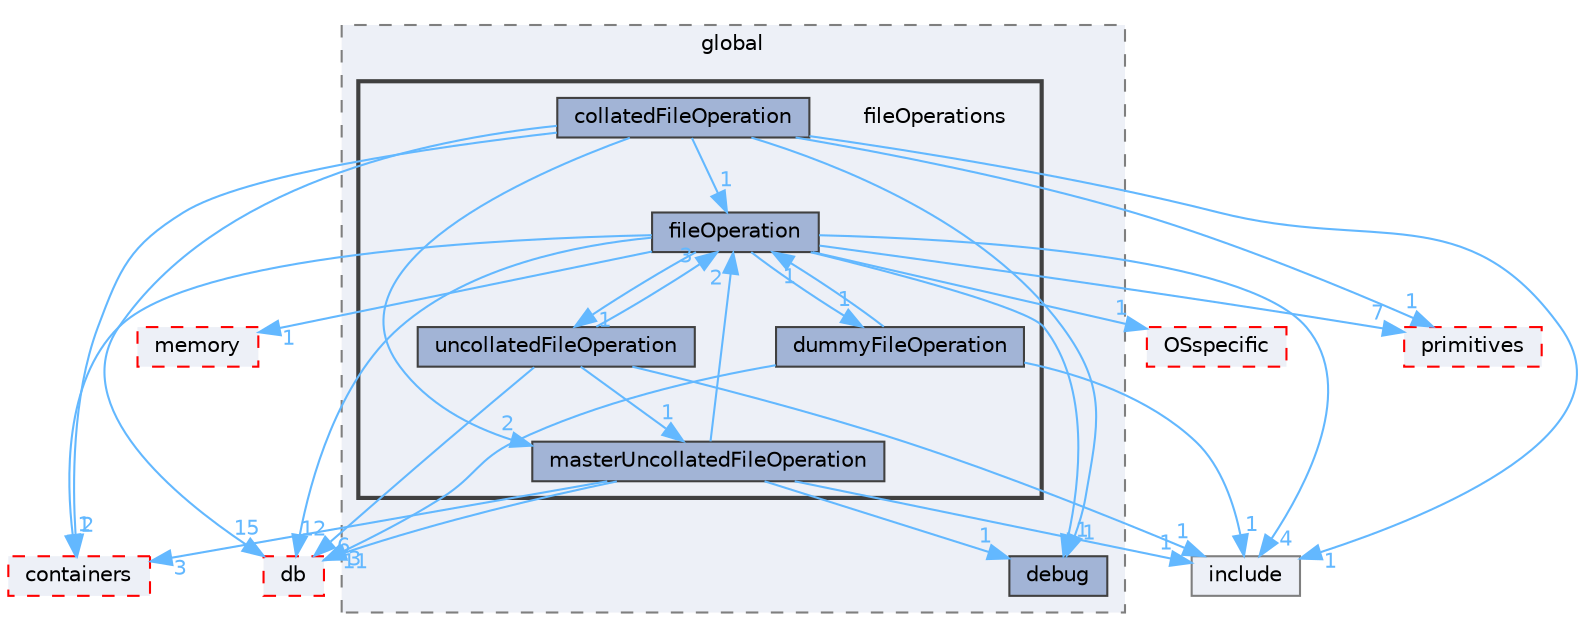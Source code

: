 digraph "src/OpenFOAM/global/fileOperations"
{
 // LATEX_PDF_SIZE
  bgcolor="transparent";
  edge [fontname=Helvetica,fontsize=10,labelfontname=Helvetica,labelfontsize=10];
  node [fontname=Helvetica,fontsize=10,shape=box,height=0.2,width=0.4];
  compound=true
  subgraph clusterdir_8583492183f4d27c76555f8f333dd07b {
    graph [ bgcolor="#edf0f7", pencolor="grey50", label="global", fontname=Helvetica,fontsize=10 style="filled,dashed", URL="dir_8583492183f4d27c76555f8f333dd07b.html",tooltip=""]
  dir_4f7b3d8a414cf437a62104bfc68c7f2f [label="debug", fillcolor="#a2b4d6", color="grey25", style="filled", URL="dir_4f7b3d8a414cf437a62104bfc68c7f2f.html",tooltip=""];
  subgraph clusterdir_dfe0dd853c2607dc9337b9936f8a32b0 {
    graph [ bgcolor="#edf0f7", pencolor="grey25", label="", fontname=Helvetica,fontsize=10 style="filled,bold", URL="dir_dfe0dd853c2607dc9337b9936f8a32b0.html",tooltip=""]
    dir_dfe0dd853c2607dc9337b9936f8a32b0 [shape=plaintext, label="fileOperations"];
  dir_4a792f938adaaec00f7f7813a243a406 [label="collatedFileOperation", fillcolor="#a2b4d6", color="grey25", style="filled", URL="dir_4a792f938adaaec00f7f7813a243a406.html",tooltip=""];
  dir_7d7c75c575738f9d8ff9749eb5e39ce2 [label="dummyFileOperation", fillcolor="#a2b4d6", color="grey25", style="filled", URL="dir_7d7c75c575738f9d8ff9749eb5e39ce2.html",tooltip=""];
  dir_e44a89c3d392fd15d8f270815456de0f [label="fileOperation", fillcolor="#a2b4d6", color="grey25", style="filled", URL="dir_e44a89c3d392fd15d8f270815456de0f.html",tooltip=""];
  dir_05402fc3129396956db6a925e0baa955 [label="masterUncollatedFileOperation", fillcolor="#a2b4d6", color="grey25", style="filled", URL="dir_05402fc3129396956db6a925e0baa955.html",tooltip=""];
  dir_5b44a5d477551c27a3d61d7ba5fa6bbb [label="uncollatedFileOperation", fillcolor="#a2b4d6", color="grey25", style="filled", URL="dir_5b44a5d477551c27a3d61d7ba5fa6bbb.html",tooltip=""];
  }
  }
  dir_19d0872053bde092be81d7fe3f56cbf7 [label="containers", fillcolor="#edf0f7", color="red", style="filled,dashed", URL="dir_19d0872053bde092be81d7fe3f56cbf7.html",tooltip=""];
  dir_1e7df7a7407fc4618be5c18f76eb7b99 [label="OSspecific", fillcolor="#edf0f7", color="red", style="filled,dashed", URL="dir_1e7df7a7407fc4618be5c18f76eb7b99.html",tooltip=""];
  dir_385a22dcc2f7120acb0f1a7a832b3b8d [label="memory", fillcolor="#edf0f7", color="red", style="filled,dashed", URL="dir_385a22dcc2f7120acb0f1a7a832b3b8d.html",tooltip=""];
  dir_3e50f45338116b169052b428016851aa [label="primitives", fillcolor="#edf0f7", color="red", style="filled,dashed", URL="dir_3e50f45338116b169052b428016851aa.html",tooltip=""];
  dir_63c634f7a7cfd679ac26c67fb30fc32f [label="db", fillcolor="#edf0f7", color="red", style="filled,dashed", URL="dir_63c634f7a7cfd679ac26c67fb30fc32f.html",tooltip=""];
  dir_e954e9f5966bc1c681a414ec8bd0ee15 [label="include", fillcolor="#edf0f7", color="grey50", style="filled", URL="dir_e954e9f5966bc1c681a414ec8bd0ee15.html",tooltip=""];
  dir_4a792f938adaaec00f7f7813a243a406->dir_05402fc3129396956db6a925e0baa955 [headlabel="2", labeldistance=1.5 headhref="dir_000535_002328.html" href="dir_000535_002328.html" color="steelblue1" fontcolor="steelblue1"];
  dir_4a792f938adaaec00f7f7813a243a406->dir_19d0872053bde092be81d7fe3f56cbf7 [headlabel="2", labeldistance=1.5 headhref="dir_000535_000669.html" href="dir_000535_000669.html" color="steelblue1" fontcolor="steelblue1"];
  dir_4a792f938adaaec00f7f7813a243a406->dir_3e50f45338116b169052b428016851aa [headlabel="1", labeldistance=1.5 headhref="dir_000535_003069.html" href="dir_000535_003069.html" color="steelblue1" fontcolor="steelblue1"];
  dir_4a792f938adaaec00f7f7813a243a406->dir_4f7b3d8a414cf437a62104bfc68c7f2f [headlabel="1", labeldistance=1.5 headhref="dir_000535_000825.html" href="dir_000535_000825.html" color="steelblue1" fontcolor="steelblue1"];
  dir_4a792f938adaaec00f7f7813a243a406->dir_63c634f7a7cfd679ac26c67fb30fc32f [headlabel="15", labeldistance=1.5 headhref="dir_000535_000817.html" href="dir_000535_000817.html" color="steelblue1" fontcolor="steelblue1"];
  dir_4a792f938adaaec00f7f7813a243a406->dir_e44a89c3d392fd15d8f270815456de0f [headlabel="1", labeldistance=1.5 headhref="dir_000535_001356.html" href="dir_000535_001356.html" color="steelblue1" fontcolor="steelblue1"];
  dir_4a792f938adaaec00f7f7813a243a406->dir_e954e9f5966bc1c681a414ec8bd0ee15 [headlabel="1", labeldistance=1.5 headhref="dir_000535_001804.html" href="dir_000535_001804.html" color="steelblue1" fontcolor="steelblue1"];
  dir_7d7c75c575738f9d8ff9749eb5e39ce2->dir_63c634f7a7cfd679ac26c67fb30fc32f [headlabel="3", labeldistance=1.5 headhref="dir_001070_000817.html" href="dir_001070_000817.html" color="steelblue1" fontcolor="steelblue1"];
  dir_7d7c75c575738f9d8ff9749eb5e39ce2->dir_e44a89c3d392fd15d8f270815456de0f [headlabel="1", labeldistance=1.5 headhref="dir_001070_001356.html" href="dir_001070_001356.html" color="steelblue1" fontcolor="steelblue1"];
  dir_7d7c75c575738f9d8ff9749eb5e39ce2->dir_e954e9f5966bc1c681a414ec8bd0ee15 [headlabel="1", labeldistance=1.5 headhref="dir_001070_001804.html" href="dir_001070_001804.html" color="steelblue1" fontcolor="steelblue1"];
  dir_e44a89c3d392fd15d8f270815456de0f->dir_19d0872053bde092be81d7fe3f56cbf7 [headlabel="1", labeldistance=1.5 headhref="dir_001356_000669.html" href="dir_001356_000669.html" color="steelblue1" fontcolor="steelblue1"];
  dir_e44a89c3d392fd15d8f270815456de0f->dir_1e7df7a7407fc4618be5c18f76eb7b99 [headlabel="1", labeldistance=1.5 headhref="dir_001356_002727.html" href="dir_001356_002727.html" color="steelblue1" fontcolor="steelblue1"];
  dir_e44a89c3d392fd15d8f270815456de0f->dir_385a22dcc2f7120acb0f1a7a832b3b8d [headlabel="1", labeldistance=1.5 headhref="dir_001356_002352.html" href="dir_001356_002352.html" color="steelblue1" fontcolor="steelblue1"];
  dir_e44a89c3d392fd15d8f270815456de0f->dir_3e50f45338116b169052b428016851aa [headlabel="7", labeldistance=1.5 headhref="dir_001356_003069.html" href="dir_001356_003069.html" color="steelblue1" fontcolor="steelblue1"];
  dir_e44a89c3d392fd15d8f270815456de0f->dir_4f7b3d8a414cf437a62104bfc68c7f2f [headlabel="1", labeldistance=1.5 headhref="dir_001356_000825.html" href="dir_001356_000825.html" color="steelblue1" fontcolor="steelblue1"];
  dir_e44a89c3d392fd15d8f270815456de0f->dir_5b44a5d477551c27a3d61d7ba5fa6bbb [headlabel="1", labeldistance=1.5 headhref="dir_001356_004190.html" href="dir_001356_004190.html" color="steelblue1" fontcolor="steelblue1"];
  dir_e44a89c3d392fd15d8f270815456de0f->dir_63c634f7a7cfd679ac26c67fb30fc32f [headlabel="12", labeldistance=1.5 headhref="dir_001356_000817.html" href="dir_001356_000817.html" color="steelblue1" fontcolor="steelblue1"];
  dir_e44a89c3d392fd15d8f270815456de0f->dir_7d7c75c575738f9d8ff9749eb5e39ce2 [headlabel="1", labeldistance=1.5 headhref="dir_001356_001070.html" href="dir_001356_001070.html" color="steelblue1" fontcolor="steelblue1"];
  dir_e44a89c3d392fd15d8f270815456de0f->dir_e954e9f5966bc1c681a414ec8bd0ee15 [headlabel="4", labeldistance=1.5 headhref="dir_001356_001804.html" href="dir_001356_001804.html" color="steelblue1" fontcolor="steelblue1"];
  dir_05402fc3129396956db6a925e0baa955->dir_19d0872053bde092be81d7fe3f56cbf7 [headlabel="3", labeldistance=1.5 headhref="dir_002328_000669.html" href="dir_002328_000669.html" color="steelblue1" fontcolor="steelblue1"];
  dir_05402fc3129396956db6a925e0baa955->dir_4f7b3d8a414cf437a62104bfc68c7f2f [headlabel="1", labeldistance=1.5 headhref="dir_002328_000825.html" href="dir_002328_000825.html" color="steelblue1" fontcolor="steelblue1"];
  dir_05402fc3129396956db6a925e0baa955->dir_63c634f7a7cfd679ac26c67fb30fc32f [headlabel="11", labeldistance=1.5 headhref="dir_002328_000817.html" href="dir_002328_000817.html" color="steelblue1" fontcolor="steelblue1"];
  dir_05402fc3129396956db6a925e0baa955->dir_e44a89c3d392fd15d8f270815456de0f [headlabel="2", labeldistance=1.5 headhref="dir_002328_001356.html" href="dir_002328_001356.html" color="steelblue1" fontcolor="steelblue1"];
  dir_05402fc3129396956db6a925e0baa955->dir_e954e9f5966bc1c681a414ec8bd0ee15 [headlabel="1", labeldistance=1.5 headhref="dir_002328_001804.html" href="dir_002328_001804.html" color="steelblue1" fontcolor="steelblue1"];
  dir_5b44a5d477551c27a3d61d7ba5fa6bbb->dir_05402fc3129396956db6a925e0baa955 [headlabel="1", labeldistance=1.5 headhref="dir_004190_002328.html" href="dir_004190_002328.html" color="steelblue1" fontcolor="steelblue1"];
  dir_5b44a5d477551c27a3d61d7ba5fa6bbb->dir_63c634f7a7cfd679ac26c67fb30fc32f [headlabel="6", labeldistance=1.5 headhref="dir_004190_000817.html" href="dir_004190_000817.html" color="steelblue1" fontcolor="steelblue1"];
  dir_5b44a5d477551c27a3d61d7ba5fa6bbb->dir_e44a89c3d392fd15d8f270815456de0f [headlabel="3", labeldistance=1.5 headhref="dir_004190_001356.html" href="dir_004190_001356.html" color="steelblue1" fontcolor="steelblue1"];
  dir_5b44a5d477551c27a3d61d7ba5fa6bbb->dir_e954e9f5966bc1c681a414ec8bd0ee15 [headlabel="1", labeldistance=1.5 headhref="dir_004190_001804.html" href="dir_004190_001804.html" color="steelblue1" fontcolor="steelblue1"];
}
